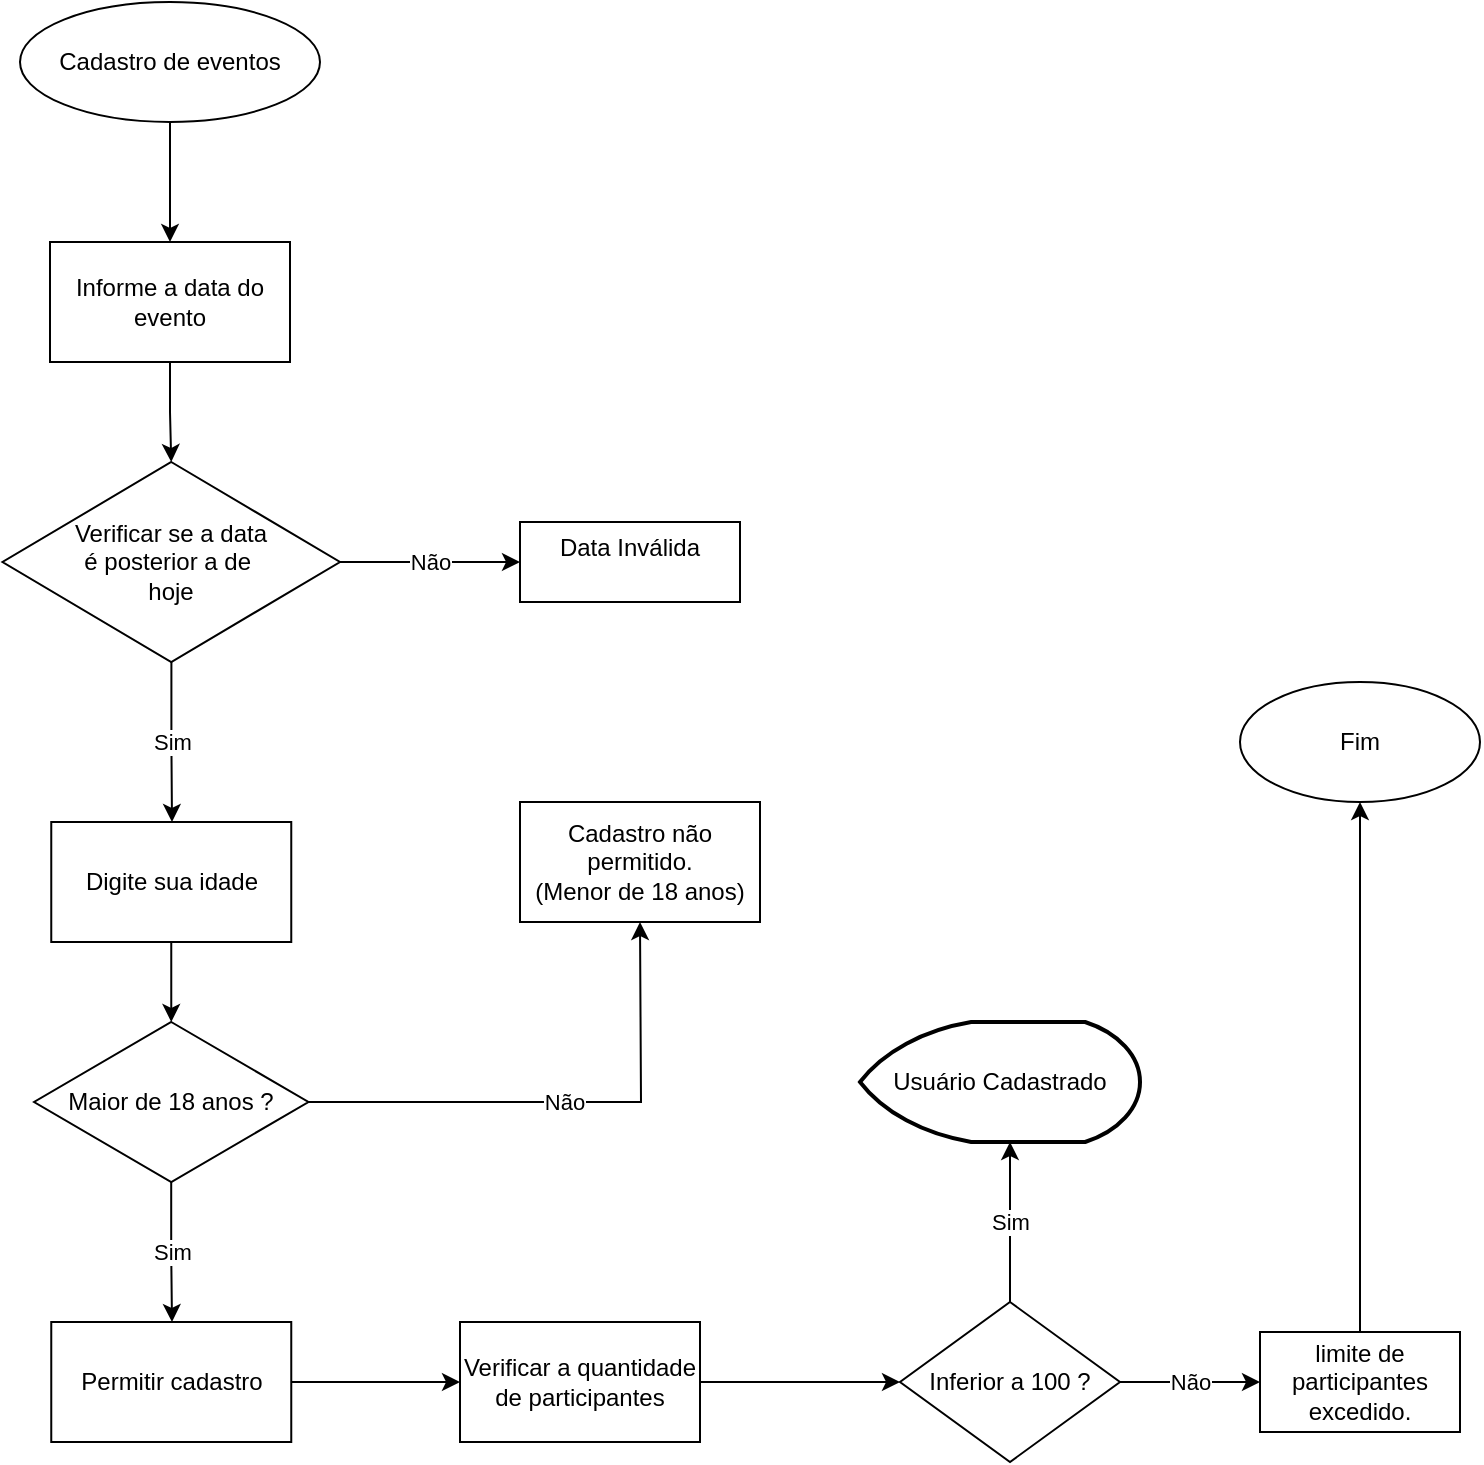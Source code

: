 <mxfile version="15.0.3" type="github">
  <diagram id="vhvqllevuge-OY_BeRzw" name="Page-1">
    <mxGraphModel dx="1345" dy="794" grid="1" gridSize="10" guides="1" tooltips="1" connect="1" arrows="1" fold="1" page="1" pageScale="1" pageWidth="827" pageHeight="1169" math="0" shadow="0">
      <root>
        <mxCell id="0" />
        <mxCell id="1" parent="0" />
        <mxCell id="ZoqWz-siZJQdX3Q4jxba-15" style="edgeStyle=orthogonalEdgeStyle;rounded=0;orthogonalLoop=1;jettySize=auto;html=1;entryX=0.5;entryY=0;entryDx=0;entryDy=0;" edge="1" parent="1" source="ZoqWz-siZJQdX3Q4jxba-1" target="ZoqWz-siZJQdX3Q4jxba-3">
          <mxGeometry relative="1" as="geometry" />
        </mxCell>
        <mxCell id="ZoqWz-siZJQdX3Q4jxba-1" value="&lt;font style=&quot;vertical-align: inherit&quot;&gt;&lt;font style=&quot;vertical-align: inherit&quot;&gt;Cadastro de eventos&lt;/font&gt;&lt;/font&gt;" style="ellipse;whiteSpace=wrap;html=1;" vertex="1" parent="1">
          <mxGeometry x="90" y="50" width="150" height="60" as="geometry" />
        </mxCell>
        <mxCell id="ZoqWz-siZJQdX3Q4jxba-16" style="edgeStyle=orthogonalEdgeStyle;rounded=0;orthogonalLoop=1;jettySize=auto;html=1;entryX=0.5;entryY=0;entryDx=0;entryDy=0;" edge="1" parent="1" source="ZoqWz-siZJQdX3Q4jxba-3" target="ZoqWz-siZJQdX3Q4jxba-4">
          <mxGeometry relative="1" as="geometry" />
        </mxCell>
        <mxCell id="ZoqWz-siZJQdX3Q4jxba-3" value="&lt;font style=&quot;vertical-align: inherit&quot;&gt;&lt;font style=&quot;vertical-align: inherit&quot;&gt;Informe a data do&lt;br&gt;evento&lt;br&gt;&lt;/font&gt;&lt;/font&gt;" style="rounded=0;whiteSpace=wrap;html=1;" vertex="1" parent="1">
          <mxGeometry x="105" y="170" width="120" height="60" as="geometry" />
        </mxCell>
        <mxCell id="ZoqWz-siZJQdX3Q4jxba-9" value="&lt;font style=&quot;vertical-align: inherit&quot;&gt;&lt;font style=&quot;vertical-align: inherit&quot;&gt;Não&lt;/font&gt;&lt;/font&gt;" style="edgeStyle=orthogonalEdgeStyle;rounded=0;orthogonalLoop=1;jettySize=auto;html=1;entryX=0;entryY=0.5;entryDx=0;entryDy=0;" edge="1" parent="1" source="ZoqWz-siZJQdX3Q4jxba-4" target="ZoqWz-siZJQdX3Q4jxba-10">
          <mxGeometry relative="1" as="geometry">
            <mxPoint x="320" y="330" as="targetPoint" />
          </mxGeometry>
        </mxCell>
        <mxCell id="ZoqWz-siZJQdX3Q4jxba-11" value="&lt;font style=&quot;vertical-align: inherit&quot;&gt;&lt;font style=&quot;vertical-align: inherit&quot;&gt;Sim&lt;/font&gt;&lt;/font&gt;" style="edgeStyle=orthogonalEdgeStyle;rounded=0;orthogonalLoop=1;jettySize=auto;html=1;" edge="1" parent="1" source="ZoqWz-siZJQdX3Q4jxba-4">
          <mxGeometry relative="1" as="geometry">
            <mxPoint x="166" y="460" as="targetPoint" />
          </mxGeometry>
        </mxCell>
        <mxCell id="ZoqWz-siZJQdX3Q4jxba-4" value="&lt;font style=&quot;vertical-align: inherit&quot;&gt;&lt;font style=&quot;vertical-align: inherit&quot;&gt;Verificar se a data&lt;br&gt;é posterior a de&amp;nbsp;&lt;br&gt;hoje&lt;br&gt;&lt;/font&gt;&lt;/font&gt;" style="rhombus;whiteSpace=wrap;html=1;" vertex="1" parent="1">
          <mxGeometry x="81.25" y="280" width="168.75" height="100" as="geometry" />
        </mxCell>
        <mxCell id="ZoqWz-siZJQdX3Q4jxba-10" value="&lt;font style=&quot;vertical-align: inherit&quot;&gt;&lt;font style=&quot;vertical-align: inherit&quot;&gt;Data Inválida&lt;br&gt;&lt;br&gt;&lt;/font&gt;&lt;/font&gt;" style="rounded=0;whiteSpace=wrap;html=1;" vertex="1" parent="1">
          <mxGeometry x="340" y="310" width="110" height="40" as="geometry" />
        </mxCell>
        <mxCell id="ZoqWz-siZJQdX3Q4jxba-19" value="&lt;font style=&quot;vertical-align: inherit&quot;&gt;&lt;font style=&quot;vertical-align: inherit&quot;&gt;Sim&lt;/font&gt;&lt;/font&gt;" style="edgeStyle=orthogonalEdgeStyle;rounded=0;orthogonalLoop=1;jettySize=auto;html=1;" edge="1" parent="1" source="ZoqWz-siZJQdX3Q4jxba-12">
          <mxGeometry relative="1" as="geometry">
            <mxPoint x="166" y="710" as="targetPoint" />
          </mxGeometry>
        </mxCell>
        <mxCell id="ZoqWz-siZJQdX3Q4jxba-21" value="&lt;font style=&quot;vertical-align: inherit&quot;&gt;&lt;font style=&quot;vertical-align: inherit&quot;&gt;Não&lt;/font&gt;&lt;/font&gt;" style="edgeStyle=orthogonalEdgeStyle;rounded=0;orthogonalLoop=1;jettySize=auto;html=1;" edge="1" parent="1" source="ZoqWz-siZJQdX3Q4jxba-12">
          <mxGeometry relative="1" as="geometry">
            <mxPoint x="400" y="510" as="targetPoint" />
          </mxGeometry>
        </mxCell>
        <mxCell id="ZoqWz-siZJQdX3Q4jxba-12" value="&lt;font style=&quot;vertical-align: inherit&quot;&gt;&lt;font style=&quot;vertical-align: inherit&quot;&gt;Maior de 18 anos ?&lt;/font&gt;&lt;/font&gt;" style="rhombus;whiteSpace=wrap;html=1;" vertex="1" parent="1">
          <mxGeometry x="97.04" y="560" width="137.18" height="80" as="geometry" />
        </mxCell>
        <mxCell id="ZoqWz-siZJQdX3Q4jxba-14" value="&lt;font style=&quot;vertical-align: inherit&quot;&gt;&lt;font style=&quot;vertical-align: inherit&quot;&gt;Cadastro não permitido.&lt;br&gt;(Menor de 18 anos)&lt;br&gt;&lt;/font&gt;&lt;/font&gt;" style="rounded=0;whiteSpace=wrap;html=1;" vertex="1" parent="1">
          <mxGeometry x="340" y="450" width="120" height="60" as="geometry" />
        </mxCell>
        <mxCell id="ZoqWz-siZJQdX3Q4jxba-18" style="edgeStyle=orthogonalEdgeStyle;rounded=0;orthogonalLoop=1;jettySize=auto;html=1;entryX=0.5;entryY=0;entryDx=0;entryDy=0;" edge="1" parent="1" source="ZoqWz-siZJQdX3Q4jxba-17" target="ZoqWz-siZJQdX3Q4jxba-12">
          <mxGeometry relative="1" as="geometry" />
        </mxCell>
        <mxCell id="ZoqWz-siZJQdX3Q4jxba-17" value="&lt;font style=&quot;vertical-align: inherit&quot;&gt;&lt;font style=&quot;vertical-align: inherit&quot;&gt;&lt;font style=&quot;vertical-align: inherit&quot;&gt;&lt;font style=&quot;vertical-align: inherit&quot;&gt;Digite sua idade&lt;/font&gt;&lt;/font&gt;&lt;br&gt;&lt;/font&gt;&lt;/font&gt;" style="rounded=0;whiteSpace=wrap;html=1;" vertex="1" parent="1">
          <mxGeometry x="105.63" y="460" width="120" height="60" as="geometry" />
        </mxCell>
        <mxCell id="ZoqWz-siZJQdX3Q4jxba-23" style="edgeStyle=orthogonalEdgeStyle;rounded=0;orthogonalLoop=1;jettySize=auto;html=1;entryX=0;entryY=0.5;entryDx=0;entryDy=0;" edge="1" parent="1" source="ZoqWz-siZJQdX3Q4jxba-20">
          <mxGeometry relative="1" as="geometry">
            <mxPoint x="310" y="740" as="targetPoint" />
          </mxGeometry>
        </mxCell>
        <mxCell id="ZoqWz-siZJQdX3Q4jxba-20" value="&lt;font style=&quot;vertical-align: inherit&quot;&gt;&lt;font style=&quot;vertical-align: inherit&quot;&gt;&lt;font style=&quot;vertical-align: inherit&quot;&gt;&lt;font style=&quot;vertical-align: inherit&quot;&gt;Permitir cadastro&lt;/font&gt;&lt;/font&gt;&lt;/font&gt;&lt;/font&gt;" style="rounded=0;whiteSpace=wrap;html=1;" vertex="1" parent="1">
          <mxGeometry x="105.63" y="710" width="120" height="60" as="geometry" />
        </mxCell>
        <mxCell id="ZoqWz-siZJQdX3Q4jxba-26" style="edgeStyle=orthogonalEdgeStyle;rounded=0;orthogonalLoop=1;jettySize=auto;html=1;entryX=0;entryY=0.5;entryDx=0;entryDy=0;" edge="1" parent="1" source="ZoqWz-siZJQdX3Q4jxba-24" target="ZoqWz-siZJQdX3Q4jxba-25">
          <mxGeometry relative="1" as="geometry" />
        </mxCell>
        <mxCell id="ZoqWz-siZJQdX3Q4jxba-24" value="&lt;font style=&quot;vertical-align: inherit&quot;&gt;&lt;font style=&quot;vertical-align: inherit&quot;&gt;Verificar a quantidade&lt;br&gt;de participantes&lt;br&gt;&lt;/font&gt;&lt;/font&gt;" style="rounded=0;whiteSpace=wrap;html=1;" vertex="1" parent="1">
          <mxGeometry x="310" y="710" width="120" height="60" as="geometry" />
        </mxCell>
        <mxCell id="ZoqWz-siZJQdX3Q4jxba-28" value="&lt;font style=&quot;vertical-align: inherit&quot;&gt;&lt;font style=&quot;vertical-align: inherit&quot;&gt;Não&lt;/font&gt;&lt;/font&gt;" style="edgeStyle=orthogonalEdgeStyle;rounded=0;orthogonalLoop=1;jettySize=auto;html=1;" edge="1" parent="1" source="ZoqWz-siZJQdX3Q4jxba-25" target="ZoqWz-siZJQdX3Q4jxba-29">
          <mxGeometry relative="1" as="geometry">
            <mxPoint x="710" y="740" as="targetPoint" />
          </mxGeometry>
        </mxCell>
        <mxCell id="ZoqWz-siZJQdX3Q4jxba-30" value="&lt;font style=&quot;vertical-align: inherit&quot;&gt;&lt;font style=&quot;vertical-align: inherit&quot;&gt;Sim&lt;/font&gt;&lt;/font&gt;" style="edgeStyle=orthogonalEdgeStyle;rounded=0;orthogonalLoop=1;jettySize=auto;html=1;" edge="1" parent="1" source="ZoqWz-siZJQdX3Q4jxba-25">
          <mxGeometry relative="1" as="geometry">
            <mxPoint x="585" y="620" as="targetPoint" />
          </mxGeometry>
        </mxCell>
        <mxCell id="ZoqWz-siZJQdX3Q4jxba-25" value="&lt;font style=&quot;vertical-align: inherit&quot;&gt;&lt;font style=&quot;vertical-align: inherit&quot;&gt;Inferior a 100 ?&lt;/font&gt;&lt;/font&gt;" style="rhombus;whiteSpace=wrap;html=1;" vertex="1" parent="1">
          <mxGeometry x="530" y="700" width="110" height="80" as="geometry" />
        </mxCell>
        <mxCell id="ZoqWz-siZJQdX3Q4jxba-37" style="edgeStyle=orthogonalEdgeStyle;rounded=0;orthogonalLoop=1;jettySize=auto;html=1;entryX=0.5;entryY=1;entryDx=0;entryDy=0;" edge="1" parent="1" source="ZoqWz-siZJQdX3Q4jxba-29" target="ZoqWz-siZJQdX3Q4jxba-32">
          <mxGeometry relative="1" as="geometry" />
        </mxCell>
        <mxCell id="ZoqWz-siZJQdX3Q4jxba-29" value="&lt;font style=&quot;vertical-align: inherit&quot;&gt;&lt;font style=&quot;vertical-align: inherit&quot;&gt;limite de participantes excedido.&lt;/font&gt;&lt;/font&gt;" style="rounded=0;whiteSpace=wrap;html=1;" vertex="1" parent="1">
          <mxGeometry x="710" y="715" width="100" height="50" as="geometry" />
        </mxCell>
        <mxCell id="ZoqWz-siZJQdX3Q4jxba-32" value="&lt;font style=&quot;vertical-align: inherit&quot;&gt;&lt;font style=&quot;vertical-align: inherit&quot;&gt;Fim&lt;/font&gt;&lt;/font&gt;" style="ellipse;whiteSpace=wrap;html=1;" vertex="1" parent="1">
          <mxGeometry x="700" y="390" width="120" height="60" as="geometry" />
        </mxCell>
        <mxCell id="ZoqWz-siZJQdX3Q4jxba-36" value="&lt;font style=&quot;vertical-align: inherit&quot;&gt;&lt;font style=&quot;vertical-align: inherit&quot;&gt;Usuário Cadastrado&lt;/font&gt;&lt;/font&gt;" style="strokeWidth=2;html=1;shape=mxgraph.flowchart.display;whiteSpace=wrap;" vertex="1" parent="1">
          <mxGeometry x="510" y="560" width="140" height="60" as="geometry" />
        </mxCell>
      </root>
    </mxGraphModel>
  </diagram>
</mxfile>
